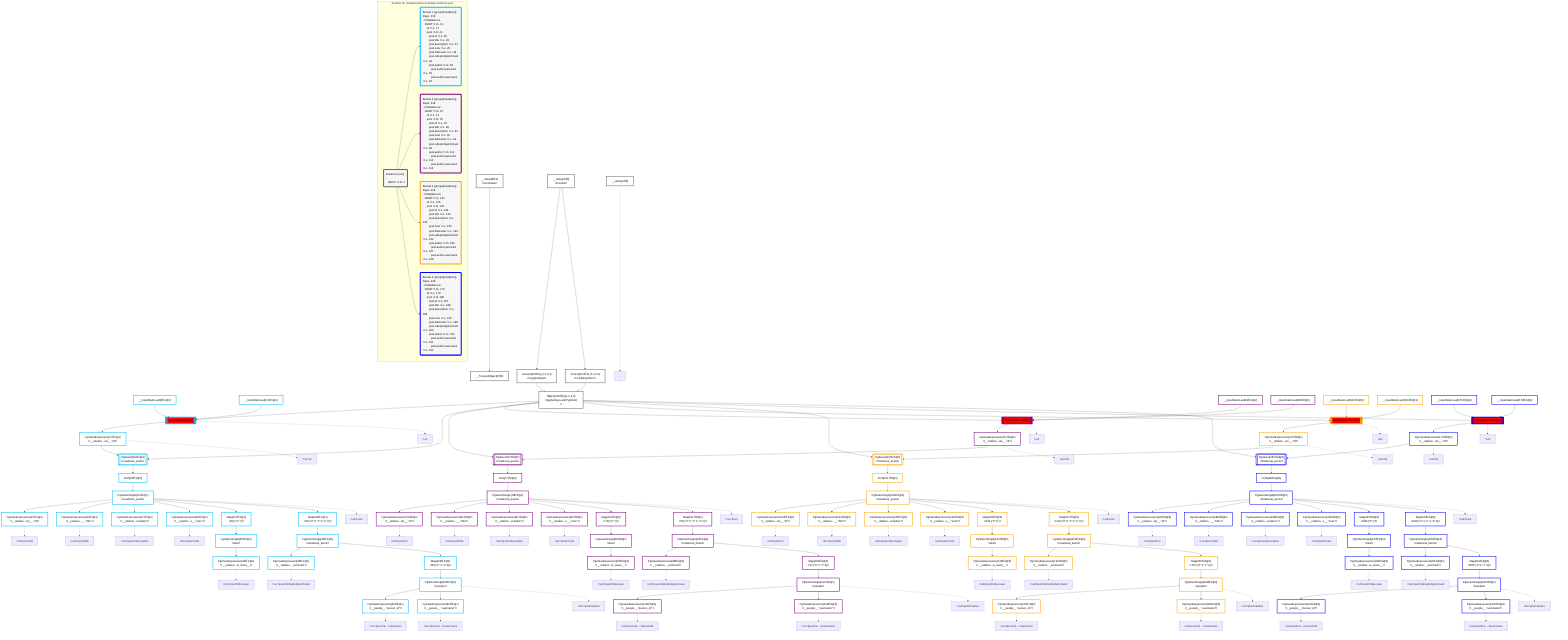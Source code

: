 graph TD
    classDef path fill:#eee,stroke:#000,color:#000
    classDef plan fill:#fff,stroke-width:3px,color:#000
    classDef itemplan fill:#fff,stroke-width:6px,color:#000
    classDef sideeffectplan fill:#f00,stroke-width:6px,color:#000
    classDef bucket fill:#f6f6f6,color:#000,stroke-width:6px,text-align:left


    %% define plans
    __Value0["__Value[0∈0]"]:::plan
    __Value3["__Value[3∈0]<br />ᐸcontextᐳ"]:::plan
    __Value5["__Value[5∈0]<br />ᐸrootValueᐳ"]:::plan
    __TrackedObject6["__TrackedObject[6∈0]"]:::plan
    __InputStaticLeaf8["__InputStaticLeaf[8∈1@1]"]:::plan
    __InputStaticLeaf11["__InputStaticLeaf[11∈1@1]"]:::plan
    Access216["Access[216∈0] {1,2,3,4}<br />ᐸ3.pgSettingsᐳ"]:::plan
    Access217["Access[217∈0] {1,2,3,4}<br />ᐸ3.withPgClientᐳ"]:::plan
    Object218["Object[218∈0] {1,2,3,4}<br />ᐸ{pgSettings,withPgClient}ᐳ"]:::plan
    PgUpdate13[["PgUpdate[13∈1@1]"]]:::sideeffectplan
    PgClassExpression17["PgClassExpression[17∈1@1]<br />ᐸ__relation...sts__.”id”ᐳ"]:::plan
    PgSelect19[["PgSelect[19∈1@1]<br />ᐸrelational_postsᐳ"]]:::plan
    First23["First[23∈1@1]"]:::plan
    PgSelectSingle24["PgSelectSingle[24∈1@1]<br />ᐸrelational_postsᐳ"]:::plan
    PgClassExpression25["PgClassExpression[25∈1@1]<br />ᐸ__relation...sts__.”id”ᐳ"]:::plan
    PgClassExpression26["PgClassExpression[26∈1@1]<br />ᐸ__relation...__.”title”ᐳ"]:::plan
    PgClassExpression27["PgClassExpression[27∈1@1]<br />ᐸ__relation...scription”ᐳ"]:::plan
    PgClassExpression28["PgClassExpression[28∈1@1]<br />ᐸ__relation...s__.”note”ᐳ"]:::plan
    Map227["Map[227∈1@1]<br />ᐸ24:{”0”:7}ᐳ"]:::plan
    PgSelectSingle35["PgSelectSingle[35∈1@1]<br />ᐸtextᐳ"]:::plan
    PgClassExpression36["PgClassExpression[36∈1@1]<br />ᐸ__relation...le_lower__ᐳ"]:::plan
    Map225["Map[225∈1@1]<br />ᐸ24:{”0”:0,”1”:1,”2”:2}ᐳ"]:::plan
    PgSelectSingle43["PgSelectSingle[43∈1@1]<br />ᐸrelational_itemsᐳ"]:::plan
    PgClassExpression44["PgClassExpression[44∈1@1]<br />ᐸ__relation..._archived”ᐳ"]:::plan
    Map223["Map[223∈1@1]<br />ᐸ43:{”0”:1,”1”:2}ᐳ"]:::plan
    PgSelectSingle58["PgSelectSingle[58∈1@1]<br />ᐸpeopleᐳ"]:::plan
    PgClassExpression59["PgClassExpression[59∈1@1]<br />ᐸ__people__.”person_id”ᐳ"]:::plan
    PgClassExpression60["PgClassExpression[60∈1@1]<br />ᐸ__people__.”username”ᐳ"]:::plan
    __InputStaticLeaf62["__InputStaticLeaf[62∈2@2]"]:::plan
    __InputStaticLeaf66["__InputStaticLeaf[66∈2@2]"]:::plan
    PgUpdate67[["PgUpdate[67∈2@2]"]]:::sideeffectplan
    PgClassExpression71["PgClassExpression[71∈2@2]<br />ᐸ__relation...sts__.”id”ᐳ"]:::plan
    PgSelect73[["PgSelect[73∈2@2]<br />ᐸrelational_postsᐳ"]]:::plan
    First77["First[77∈2@2]"]:::plan
    PgSelectSingle78["PgSelectSingle[78∈2@2]<br />ᐸrelational_postsᐳ"]:::plan
    PgClassExpression79["PgClassExpression[79∈2@2]<br />ᐸ__relation...sts__.”id”ᐳ"]:::plan
    PgClassExpression80["PgClassExpression[80∈2@2]<br />ᐸ__relation...__.”title”ᐳ"]:::plan
    PgClassExpression81["PgClassExpression[81∈2@2]<br />ᐸ__relation...scription”ᐳ"]:::plan
    PgClassExpression82["PgClassExpression[82∈2@2]<br />ᐸ__relation...s__.”note”ᐳ"]:::plan
    Map233["Map[233∈2@2]<br />ᐸ78:{”0”:7}ᐳ"]:::plan
    PgSelectSingle89["PgSelectSingle[89∈2@2]<br />ᐸtextᐳ"]:::plan
    PgClassExpression90["PgClassExpression[90∈2@2]<br />ᐸ__relation...le_lower__ᐳ"]:::plan
    Map231["Map[231∈2@2]<br />ᐸ78:{”0”:0,”1”:1,”2”:2}ᐳ"]:::plan
    PgSelectSingle97["PgSelectSingle[97∈2@2]<br />ᐸrelational_itemsᐳ"]:::plan
    PgClassExpression98["PgClassExpression[98∈2@2]<br />ᐸ__relation..._archived”ᐳ"]:::plan
    Map229["Map[229∈2@2]<br />ᐸ97:{”0”:1,”1”:2}ᐳ"]:::plan
    PgSelectSingle112["PgSelectSingle[112∈2@2]<br />ᐸpeopleᐳ"]:::plan
    PgClassExpression113["PgClassExpression[113∈2@2]<br />ᐸ__people__.”person_id”ᐳ"]:::plan
    PgClassExpression114["PgClassExpression[114∈2@2]<br />ᐸ__people__.”username”ᐳ"]:::plan
    __InputStaticLeaf116["__InputStaticLeaf[116∈3@3]"]:::plan
    __InputStaticLeaf119["__InputStaticLeaf[119∈3@3]"]:::plan
    PgUpdate121[["PgUpdate[121∈3@3]"]]:::sideeffectplan
    PgClassExpression125["PgClassExpression[125∈3@3]<br />ᐸ__relation...sts__.”id”ᐳ"]:::plan
    PgSelect127[["PgSelect[127∈3@3]<br />ᐸrelational_postsᐳ"]]:::plan
    First131["First[131∈3@3]"]:::plan
    PgSelectSingle132["PgSelectSingle[132∈3@3]<br />ᐸrelational_postsᐳ"]:::plan
    PgClassExpression133["PgClassExpression[133∈3@3]<br />ᐸ__relation...sts__.”id”ᐳ"]:::plan
    PgClassExpression134["PgClassExpression[134∈3@3]<br />ᐸ__relation...__.”title”ᐳ"]:::plan
    PgClassExpression135["PgClassExpression[135∈3@3]<br />ᐸ__relation...scription”ᐳ"]:::plan
    PgClassExpression136["PgClassExpression[136∈3@3]<br />ᐸ__relation...s__.”note”ᐳ"]:::plan
    Map239["Map[239∈3@3]<br />ᐸ132:{”0”:7}ᐳ"]:::plan
    PgSelectSingle143["PgSelectSingle[143∈3@3]<br />ᐸtextᐳ"]:::plan
    PgClassExpression144["PgClassExpression[144∈3@3]<br />ᐸ__relation...le_lower__ᐳ"]:::plan
    Map237["Map[237∈3@3]<br />ᐸ132:{”0”:0,”1”:1,”2”:2}ᐳ"]:::plan
    PgSelectSingle151["PgSelectSingle[151∈3@3]<br />ᐸrelational_itemsᐳ"]:::plan
    PgClassExpression152["PgClassExpression[152∈3@3]<br />ᐸ__relation..._archived”ᐳ"]:::plan
    Map235["Map[235∈3@3]<br />ᐸ151:{”0”:1,”1”:2}ᐳ"]:::plan
    PgSelectSingle166["PgSelectSingle[166∈3@3]<br />ᐸpeopleᐳ"]:::plan
    PgClassExpression167["PgClassExpression[167∈3@3]<br />ᐸ__people__.”person_id”ᐳ"]:::plan
    PgClassExpression168["PgClassExpression[168∈3@3]<br />ᐸ__people__.”username”ᐳ"]:::plan
    __InputStaticLeaf170["__InputStaticLeaf[170∈4@4]"]:::plan
    __InputStaticLeaf173["__InputStaticLeaf[173∈4@4]"]:::plan
    PgUpdate175[["PgUpdate[175∈4@4]"]]:::sideeffectplan
    PgClassExpression179["PgClassExpression[179∈4@4]<br />ᐸ__relation...sts__.”id”ᐳ"]:::plan
    PgSelect181[["PgSelect[181∈4@4]<br />ᐸrelational_postsᐳ"]]:::plan
    First185["First[185∈4@4]"]:::plan
    PgSelectSingle186["PgSelectSingle[186∈4@4]<br />ᐸrelational_postsᐳ"]:::plan
    PgClassExpression187["PgClassExpression[187∈4@4]<br />ᐸ__relation...sts__.”id”ᐳ"]:::plan
    PgClassExpression188["PgClassExpression[188∈4@4]<br />ᐸ__relation...__.”title”ᐳ"]:::plan
    PgClassExpression189["PgClassExpression[189∈4@4]<br />ᐸ__relation...scription”ᐳ"]:::plan
    PgClassExpression190["PgClassExpression[190∈4@4]<br />ᐸ__relation...s__.”note”ᐳ"]:::plan
    Map245["Map[245∈4@4]<br />ᐸ186:{”0”:7}ᐳ"]:::plan
    PgSelectSingle197["PgSelectSingle[197∈4@4]<br />ᐸtextᐳ"]:::plan
    PgClassExpression198["PgClassExpression[198∈4@4]<br />ᐸ__relation...le_lower__ᐳ"]:::plan
    Map243["Map[243∈4@4]<br />ᐸ186:{”0”:0,”1”:1,”2”:2}ᐳ"]:::plan
    PgSelectSingle205["PgSelectSingle[205∈4@4]<br />ᐸrelational_itemsᐳ"]:::plan
    PgClassExpression206["PgClassExpression[206∈4@4]<br />ᐸ__relation..._archived”ᐳ"]:::plan
    Map241["Map[241∈4@4]<br />ᐸ205:{”0”:1,”1”:2}ᐳ"]:::plan
    PgSelectSingle220["PgSelectSingle[220∈4@4]<br />ᐸpeopleᐳ"]:::plan
    PgClassExpression221["PgClassExpression[221∈4@4]<br />ᐸ__people__.”person_id”ᐳ"]:::plan
    PgClassExpression222["PgClassExpression[222∈4@4]<br />ᐸ__people__.”username”ᐳ"]:::plan

    %% plan dependencies
    __Value5 --> __TrackedObject6
    __Value3 --> Access216
    __Value3 --> Access217
    Access216 & Access217 --> Object218
    Object218 & __InputStaticLeaf8 & __InputStaticLeaf11 --> PgUpdate13
    PgUpdate13 --> PgClassExpression17
    Object218 & PgClassExpression17 --> PgSelect19
    PgSelect19 --> First23
    First23 --> PgSelectSingle24
    PgSelectSingle24 --> PgClassExpression25
    PgSelectSingle24 --> PgClassExpression26
    PgSelectSingle24 --> PgClassExpression27
    PgSelectSingle24 --> PgClassExpression28
    PgSelectSingle24 --> Map227
    Map227 --> PgSelectSingle35
    PgSelectSingle35 --> PgClassExpression36
    PgSelectSingle24 --> Map225
    Map225 --> PgSelectSingle43
    PgSelectSingle43 --> PgClassExpression44
    PgSelectSingle43 --> Map223
    Map223 --> PgSelectSingle58
    PgSelectSingle58 --> PgClassExpression59
    PgSelectSingle58 --> PgClassExpression60
    Object218 & __InputStaticLeaf62 & __InputStaticLeaf66 --> PgUpdate67
    PgUpdate67 --> PgClassExpression71
    Object218 & PgClassExpression71 --> PgSelect73
    PgSelect73 --> First77
    First77 --> PgSelectSingle78
    PgSelectSingle78 --> PgClassExpression79
    PgSelectSingle78 --> PgClassExpression80
    PgSelectSingle78 --> PgClassExpression81
    PgSelectSingle78 --> PgClassExpression82
    PgSelectSingle78 --> Map233
    Map233 --> PgSelectSingle89
    PgSelectSingle89 --> PgClassExpression90
    PgSelectSingle78 --> Map231
    Map231 --> PgSelectSingle97
    PgSelectSingle97 --> PgClassExpression98
    PgSelectSingle97 --> Map229
    Map229 --> PgSelectSingle112
    PgSelectSingle112 --> PgClassExpression113
    PgSelectSingle112 --> PgClassExpression114
    Object218 & __InputStaticLeaf116 & __InputStaticLeaf119 --> PgUpdate121
    PgUpdate121 --> PgClassExpression125
    Object218 & PgClassExpression125 --> PgSelect127
    PgSelect127 --> First131
    First131 --> PgSelectSingle132
    PgSelectSingle132 --> PgClassExpression133
    PgSelectSingle132 --> PgClassExpression134
    PgSelectSingle132 --> PgClassExpression135
    PgSelectSingle132 --> PgClassExpression136
    PgSelectSingle132 --> Map239
    Map239 --> PgSelectSingle143
    PgSelectSingle143 --> PgClassExpression144
    PgSelectSingle132 --> Map237
    Map237 --> PgSelectSingle151
    PgSelectSingle151 --> PgClassExpression152
    PgSelectSingle151 --> Map235
    Map235 --> PgSelectSingle166
    PgSelectSingle166 --> PgClassExpression167
    PgSelectSingle166 --> PgClassExpression168
    Object218 & __InputStaticLeaf170 & __InputStaticLeaf173 --> PgUpdate175
    PgUpdate175 --> PgClassExpression179
    Object218 & PgClassExpression179 --> PgSelect181
    PgSelect181 --> First185
    First185 --> PgSelectSingle186
    PgSelectSingle186 --> PgClassExpression187
    PgSelectSingle186 --> PgClassExpression188
    PgSelectSingle186 --> PgClassExpression189
    PgSelectSingle186 --> PgClassExpression190
    PgSelectSingle186 --> Map245
    Map245 --> PgSelectSingle197
    PgSelectSingle197 --> PgClassExpression198
    PgSelectSingle186 --> Map243
    Map243 --> PgSelectSingle205
    PgSelectSingle205 --> PgClassExpression206
    PgSelectSingle205 --> Map241
    Map241 --> PgSelectSingle220
    PgSelectSingle220 --> PgClassExpression221
    PgSelectSingle220 --> PgClassExpression222

    %% plan-to-path relationships
    P0["~"]
    __Value0 -.-> P0
    P13["ᐳu1"]
    PgUpdate13 -.-> P13
    P17["ᐳu1ᐳid"]
    PgClassExpression17 -.-> P17
    P24["ᐳu1ᐳpost"]
    PgSelectSingle24 -.-> P24
    P25["ᐳu1ᐳpostᐳid"]
    PgClassExpression25 -.-> P25
    P26["ᐳu1ᐳpostᐳtitle"]
    PgClassExpression26 -.-> P26
    P27["ᐳu1ᐳpostᐳdescription"]
    PgClassExpression27 -.-> P27
    P28["ᐳu1ᐳpostᐳnote"]
    PgClassExpression28 -.-> P28
    P36["ᐳu1ᐳpostᐳtitleLower"]
    PgClassExpression36 -.-> P36
    P44["ᐳu1ᐳpostᐳisExplicitlyArchived"]
    PgClassExpression44 -.-> P44
    P58["ᐳu1ᐳpostᐳauthor"]
    PgSelectSingle58 -.-> P58
    P59["ᐳu1ᐳpostᐳa…rᐳpersonId"]
    PgClassExpression59 -.-> P59
    P60["ᐳu1ᐳpostᐳa…rᐳusername"]
    PgClassExpression60 -.-> P60
    P67["ᐳu2"]
    PgUpdate67 -.-> P67
    P71["ᐳu2ᐳid"]
    PgClassExpression71 -.-> P71
    P78["ᐳu2ᐳpost"]
    PgSelectSingle78 -.-> P78
    P79["ᐳu2ᐳpostᐳid"]
    PgClassExpression79 -.-> P79
    P80["ᐳu2ᐳpostᐳtitle"]
    PgClassExpression80 -.-> P80
    P81["ᐳu2ᐳpostᐳdescription"]
    PgClassExpression81 -.-> P81
    P82["ᐳu2ᐳpostᐳnote"]
    PgClassExpression82 -.-> P82
    P90["ᐳu2ᐳpostᐳtitleLower"]
    PgClassExpression90 -.-> P90
    P98["ᐳu2ᐳpostᐳisExplicitlyArchived"]
    PgClassExpression98 -.-> P98
    P112["ᐳu2ᐳpostᐳauthor"]
    PgSelectSingle112 -.-> P112
    P113["ᐳu2ᐳpostᐳa…rᐳpersonId"]
    PgClassExpression113 -.-> P113
    P114["ᐳu2ᐳpostᐳa…rᐳusername"]
    PgClassExpression114 -.-> P114
    P121["ᐳu3"]
    PgUpdate121 -.-> P121
    P125["ᐳu3ᐳid"]
    PgClassExpression125 -.-> P125
    P132["ᐳu3ᐳpost"]
    PgSelectSingle132 -.-> P132
    P133["ᐳu3ᐳpostᐳid"]
    PgClassExpression133 -.-> P133
    P134["ᐳu3ᐳpostᐳtitle"]
    PgClassExpression134 -.-> P134
    P135["ᐳu3ᐳpostᐳdescription"]
    PgClassExpression135 -.-> P135
    P136["ᐳu3ᐳpostᐳnote"]
    PgClassExpression136 -.-> P136
    P144["ᐳu3ᐳpostᐳtitleLower"]
    PgClassExpression144 -.-> P144
    P152["ᐳu3ᐳpostᐳisExplicitlyArchived"]
    PgClassExpression152 -.-> P152
    P166["ᐳu3ᐳpostᐳauthor"]
    PgSelectSingle166 -.-> P166
    P167["ᐳu3ᐳpostᐳa…rᐳpersonId"]
    PgClassExpression167 -.-> P167
    P168["ᐳu3ᐳpostᐳa…rᐳusername"]
    PgClassExpression168 -.-> P168
    P175["ᐳu4"]
    PgUpdate175 -.-> P175
    P179["ᐳu4ᐳid"]
    PgClassExpression179 -.-> P179
    P186["ᐳu4ᐳpost"]
    PgSelectSingle186 -.-> P186
    P187["ᐳu4ᐳpostᐳid"]
    PgClassExpression187 -.-> P187
    P188["ᐳu4ᐳpostᐳtitle"]
    PgClassExpression188 -.-> P188
    P189["ᐳu4ᐳpostᐳdescription"]
    PgClassExpression189 -.-> P189
    P190["ᐳu4ᐳpostᐳnote"]
    PgClassExpression190 -.-> P190
    P198["ᐳu4ᐳpostᐳtitleLower"]
    PgClassExpression198 -.-> P198
    P206["ᐳu4ᐳpostᐳisExplicitlyArchived"]
    PgClassExpression206 -.-> P206
    P220["ᐳu4ᐳpostᐳauthor"]
    PgSelectSingle220 -.-> P220
    P221["ᐳu4ᐳpostᐳa…rᐳpersonId"]
    PgClassExpression221 -.-> P221
    P222["ᐳu4ᐳpostᐳa…rᐳusername"]
    PgClassExpression222 -.-> P222

    subgraph "Buckets for mutations/basics/update-relational-post"
    Bucket0("Bucket 0 (root)<br />~<br />⠀ROOT ᐸ-O- 0"):::bucket
    classDef bucket0 stroke:#696969
    class Bucket0,__Value0,__Value3,__Value5,__TrackedObject6,Access216,Access217,Object218 bucket0
    Bucket1("Bucket 1 (group1[mutation])<br />Deps: 218<br />~ᐳMutation.u1<br />⠀ROOT ᐸ-O- 13<br />⠀⠀id ᐸ-L- 17<br />⠀⠀post ᐸ-O- 24<br />⠀⠀⠀post.id ᐸ-L- 25<br />⠀⠀⠀post.title ᐸ-L- 26<br />⠀⠀⠀post.description ᐸ-L- 27<br />⠀⠀⠀post.note ᐸ-L- 28<br />⠀⠀⠀post.titleLower ᐸ-L- 36<br />⠀⠀⠀post.isExplicitlyArchived ᐸ-L- 44<br />⠀⠀⠀post.author ᐸ-O- 58<br />⠀⠀⠀⠀post.author.personId ᐸ-L- 59<br />⠀⠀⠀⠀post.author.username ᐸ-L- 60"):::bucket
    classDef bucket1 stroke:#00bfff
    class Bucket1,__InputStaticLeaf8,__InputStaticLeaf11,PgUpdate13,PgClassExpression17,PgSelect19,First23,PgSelectSingle24,PgClassExpression25,PgClassExpression26,PgClassExpression27,PgClassExpression28,PgSelectSingle35,PgClassExpression36,PgSelectSingle43,PgClassExpression44,PgSelectSingle58,PgClassExpression59,PgClassExpression60,Map223,Map225,Map227 bucket1
    Bucket2("Bucket 2 (group2[mutation])<br />Deps: 218<br />~ᐳMutation.u2<br />⠀ROOT ᐸ-O- 67<br />⠀⠀id ᐸ-L- 71<br />⠀⠀post ᐸ-O- 78<br />⠀⠀⠀post.id ᐸ-L- 79<br />⠀⠀⠀post.title ᐸ-L- 80<br />⠀⠀⠀post.description ᐸ-L- 81<br />⠀⠀⠀post.note ᐸ-L- 82<br />⠀⠀⠀post.titleLower ᐸ-L- 90<br />⠀⠀⠀post.isExplicitlyArchived ᐸ-L- 98<br />⠀⠀⠀post.author ᐸ-O- 112<br />⠀⠀⠀⠀post.author.personId ᐸ-L- 113<br />⠀⠀⠀⠀post.author.username ᐸ-L- 114"):::bucket
    classDef bucket2 stroke:#7f007f
    class Bucket2,__InputStaticLeaf62,__InputStaticLeaf66,PgUpdate67,PgClassExpression71,PgSelect73,First77,PgSelectSingle78,PgClassExpression79,PgClassExpression80,PgClassExpression81,PgClassExpression82,PgSelectSingle89,PgClassExpression90,PgSelectSingle97,PgClassExpression98,PgSelectSingle112,PgClassExpression113,PgClassExpression114,Map229,Map231,Map233 bucket2
    Bucket3("Bucket 3 (group3[mutation])<br />Deps: 218<br />~ᐳMutation.u3<br />⠀ROOT ᐸ-O- 121<br />⠀⠀id ᐸ-L- 125<br />⠀⠀post ᐸ-O- 132<br />⠀⠀⠀post.id ᐸ-L- 133<br />⠀⠀⠀post.title ᐸ-L- 134<br />⠀⠀⠀post.description ᐸ-L- 135<br />⠀⠀⠀post.note ᐸ-L- 136<br />⠀⠀⠀post.titleLower ᐸ-L- 144<br />⠀⠀⠀post.isExplicitlyArchived ᐸ-L- 152<br />⠀⠀⠀post.author ᐸ-O- 166<br />⠀⠀⠀⠀post.author.personId ᐸ-L- 167<br />⠀⠀⠀⠀post.author.username ᐸ-L- 168"):::bucket
    classDef bucket3 stroke:#ffa500
    class Bucket3,__InputStaticLeaf116,__InputStaticLeaf119,PgUpdate121,PgClassExpression125,PgSelect127,First131,PgSelectSingle132,PgClassExpression133,PgClassExpression134,PgClassExpression135,PgClassExpression136,PgSelectSingle143,PgClassExpression144,PgSelectSingle151,PgClassExpression152,PgSelectSingle166,PgClassExpression167,PgClassExpression168,Map235,Map237,Map239 bucket3
    Bucket4("Bucket 4 (group4[mutation])<br />Deps: 218<br />~ᐳMutation.u4<br />⠀ROOT ᐸ-O- 175<br />⠀⠀id ᐸ-L- 179<br />⠀⠀post ᐸ-O- 186<br />⠀⠀⠀post.id ᐸ-L- 187<br />⠀⠀⠀post.title ᐸ-L- 188<br />⠀⠀⠀post.description ᐸ-L- 189<br />⠀⠀⠀post.note ᐸ-L- 190<br />⠀⠀⠀post.titleLower ᐸ-L- 198<br />⠀⠀⠀post.isExplicitlyArchived ᐸ-L- 206<br />⠀⠀⠀post.author ᐸ-O- 220<br />⠀⠀⠀⠀post.author.personId ᐸ-L- 221<br />⠀⠀⠀⠀post.author.username ᐸ-L- 222"):::bucket
    classDef bucket4 stroke:#0000ff
    class Bucket4,__InputStaticLeaf170,__InputStaticLeaf173,PgUpdate175,PgClassExpression179,PgSelect181,First185,PgSelectSingle186,PgClassExpression187,PgClassExpression188,PgClassExpression189,PgClassExpression190,PgSelectSingle197,PgClassExpression198,PgSelectSingle205,PgClassExpression206,PgSelectSingle220,PgClassExpression221,PgClassExpression222,Map241,Map243,Map245 bucket4
    Bucket0 --> Bucket1 & Bucket2 & Bucket3 & Bucket4
    end